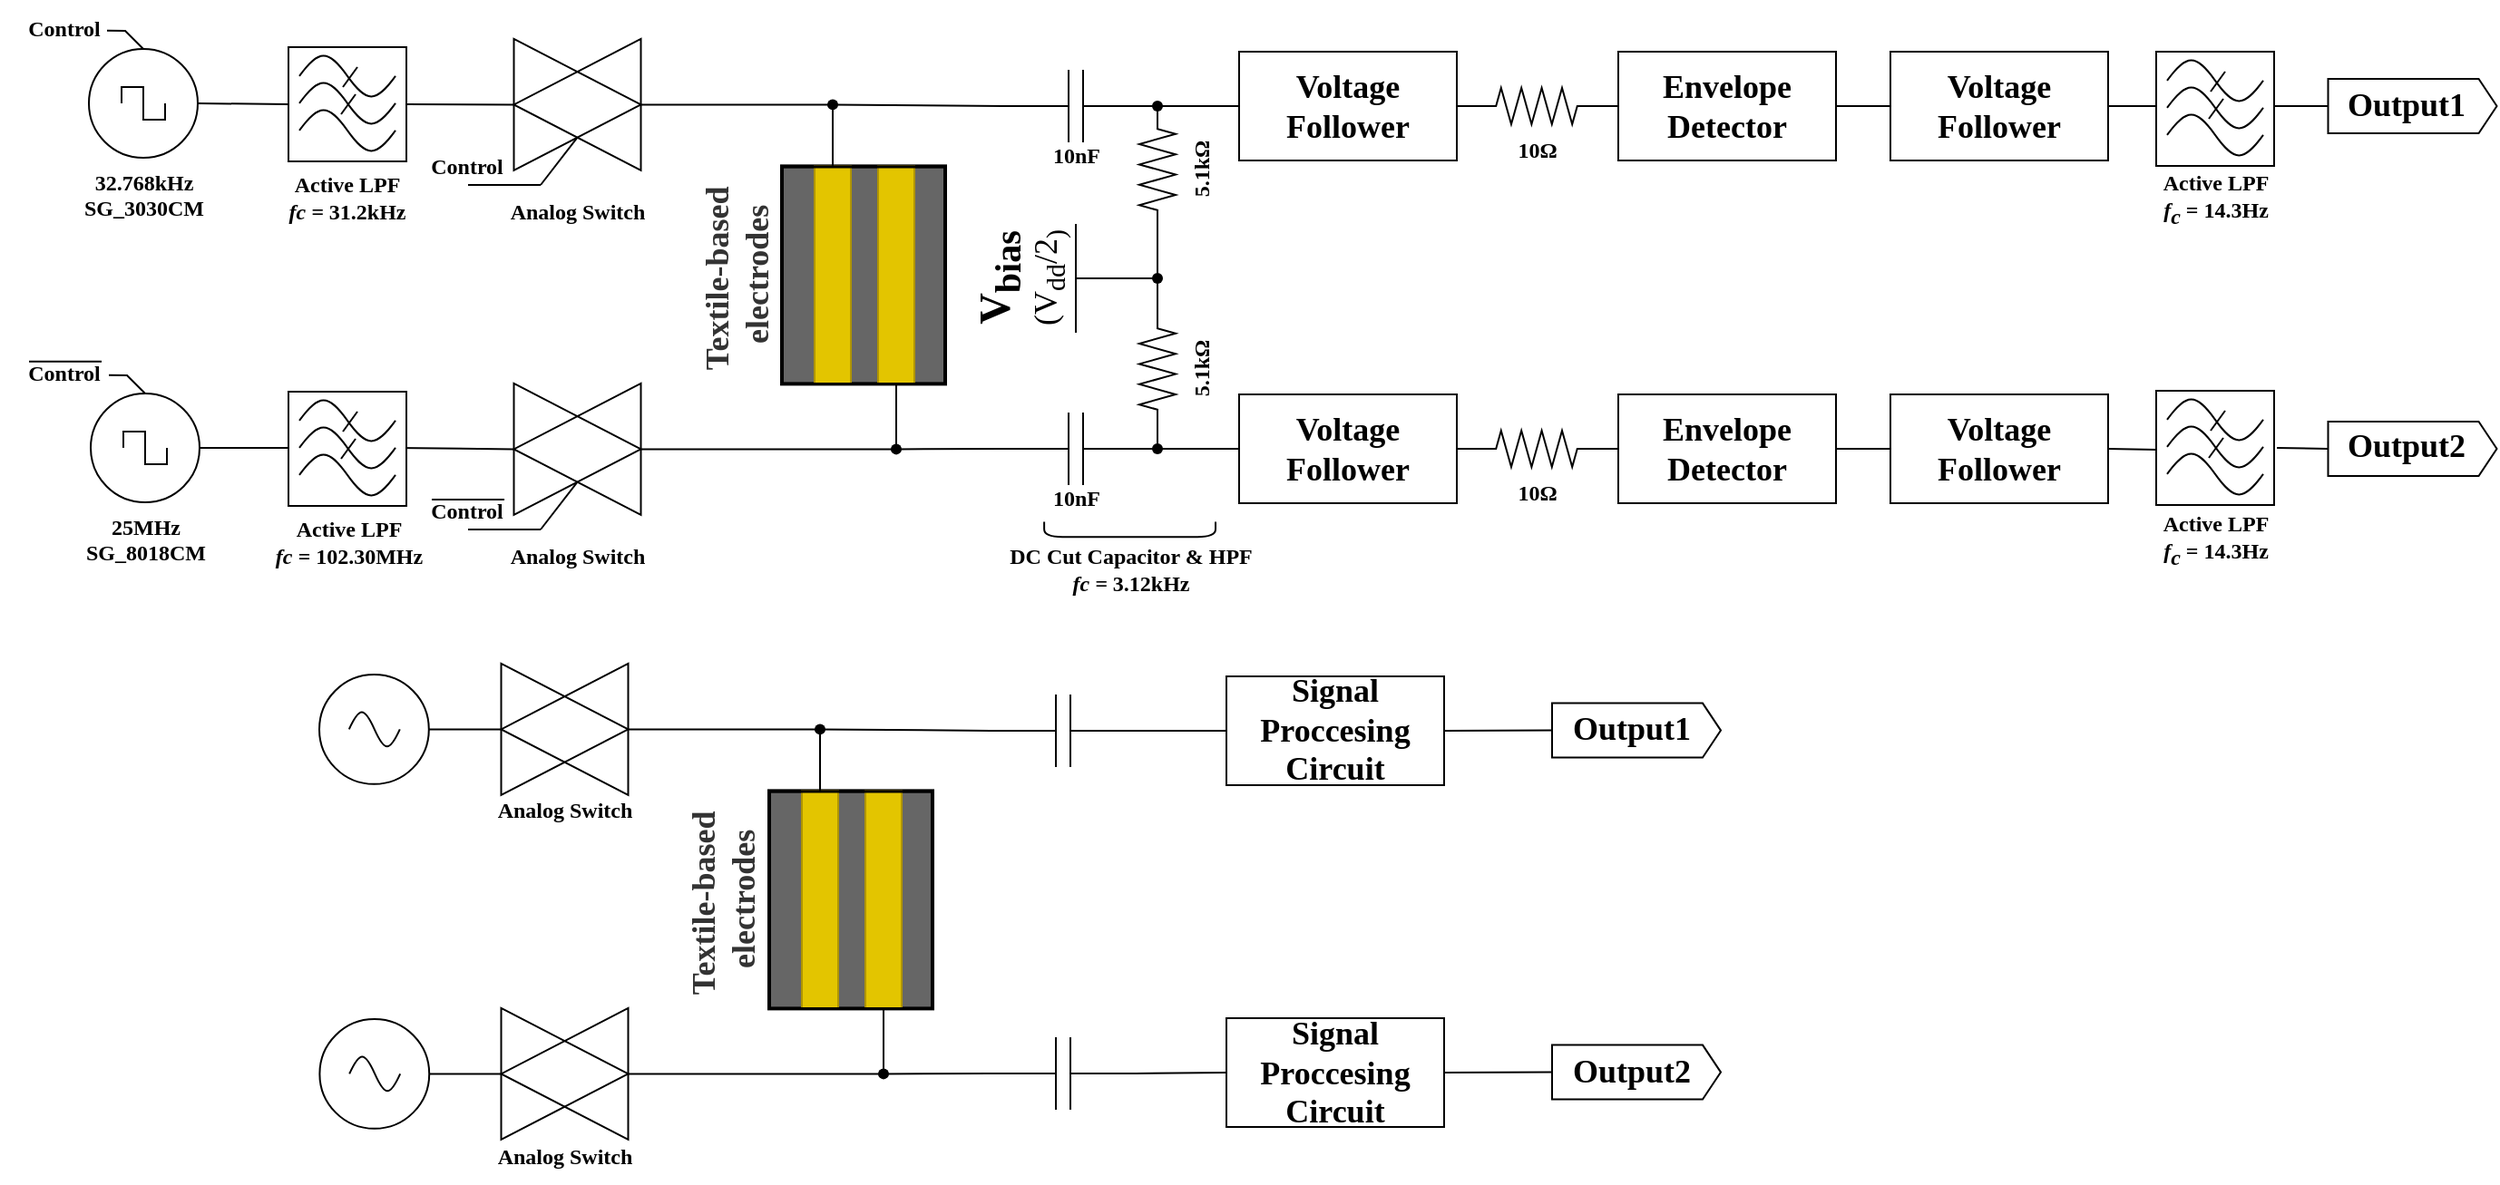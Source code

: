 <mxfile version="21.7.5" type="github">
  <diagram name="Page-1" id="7e0a89b8-554c-2b80-1dc8-d5c74ca68de4">
    <mxGraphModel dx="1430" dy="815" grid="1" gridSize="10" guides="1" tooltips="1" connect="1" arrows="1" fold="1" page="1" pageScale="1" pageWidth="1450" pageHeight="350" background="none" math="0" shadow="0">
      <root>
        <mxCell id="0" />
        <mxCell id="1" parent="0" />
        <mxCell id="sVo7RDJms1JuLm0rQUv_-1" value="&lt;div&gt;&lt;font face=&quot;Century&quot;&gt;&lt;b&gt;32.768kHz&lt;/b&gt;&lt;/font&gt;&lt;/div&gt;&lt;div&gt;&lt;font face=&quot;Century&quot;&gt;&lt;b&gt;SG_3030CM&lt;br&gt;&lt;/b&gt;&lt;/font&gt;&lt;/div&gt;" style="pointerEvents=1;verticalLabelPosition=bottom;shadow=0;dashed=0;align=center;html=1;verticalAlign=top;shape=mxgraph.electrical.signal_sources.source;aspect=fixed;points=[[0.5,0,0],[1,0.5,0],[0.5,1,0],[0,0.5,0]];elSignalType=square;" parent="1" vertex="1">
          <mxGeometry x="93" y="38" width="60" height="60" as="geometry" />
        </mxCell>
        <mxCell id="sVo7RDJms1JuLm0rQUv_-8" value="" style="endArrow=none;html=1;rounded=0;exitX=0.515;exitY=0.583;exitDx=0;exitDy=0;exitPerimeter=0;entryX=0;entryY=0.5;entryDx=0;entryDy=0;" parent="1" source="sVo7RDJms1JuLm0rQUv_-48" target="sVo7RDJms1JuLm0rQUv_-72" edge="1">
          <mxGeometry width="50" height="50" relative="1" as="geometry">
            <mxPoint x="592" y="494.5" as="sourcePoint" />
            <mxPoint x="662" y="494.5" as="targetPoint" />
          </mxGeometry>
        </mxCell>
        <mxCell id="sVo7RDJms1JuLm0rQUv_-14" value="" style="rounded=0;whiteSpace=wrap;html=1;" parent="1" vertex="1">
          <mxGeometry x="203" y="37" width="65" height="63" as="geometry" />
        </mxCell>
        <mxCell id="sVo7RDJms1JuLm0rQUv_-18" value="" style="endArrow=none;html=1;rounded=0;entryX=0;entryY=0.5;entryDx=0;entryDy=0;exitX=1;exitY=0.5;exitDx=0;exitDy=0;exitPerimeter=0;" parent="1" source="sVo7RDJms1JuLm0rQUv_-1" target="sVo7RDJms1JuLm0rQUv_-14" edge="1">
          <mxGeometry width="50" height="50" relative="1" as="geometry">
            <mxPoint x="135" y="168" as="sourcePoint" />
            <mxPoint x="205" y="168" as="targetPoint" />
          </mxGeometry>
        </mxCell>
        <mxCell id="sVo7RDJms1JuLm0rQUv_-20" value="&lt;div&gt;&lt;font face=&quot;Century&quot;&gt;&lt;b&gt;Active LPF&lt;/b&gt;&lt;/font&gt;&lt;/div&gt;&lt;div&gt;&lt;font face=&quot;Century&quot;&gt;&lt;b&gt;&lt;i&gt;fc = &lt;/i&gt;31.2kHz&lt;br&gt;&lt;/b&gt;&lt;/font&gt;&lt;/div&gt;" style="text;html=1;align=center;verticalAlign=middle;resizable=0;points=[];autosize=1;strokeColor=none;fillColor=none;fontFamily=Helvetica;" parent="1" vertex="1">
          <mxGeometry x="185" y="100" width="100" height="40" as="geometry" />
        </mxCell>
        <mxCell id="sVo7RDJms1JuLm0rQUv_-22" value="&lt;b&gt;10nF&lt;/b&gt;" style="pointerEvents=1;verticalLabelPosition=bottom;shadow=0;dashed=0;align=center;html=1;verticalAlign=top;shape=mxgraph.electrical.capacitors.capacitor_1;fontFamily=Century;spacingTop=-7;" parent="1" vertex="1">
          <mxGeometry x="597" y="49.5" width="80" height="40" as="geometry" />
        </mxCell>
        <mxCell id="sVo7RDJms1JuLm0rQUv_-24" value="" style="rounded=0;whiteSpace=wrap;html=1;fontFamily=Helvetica;fillColor=#666666;strokeColor=#000000;fontColor=#ffffff;rotation=90;strokeWidth=2;" parent="1" vertex="1">
          <mxGeometry x="460" y="117.69" width="120" height="90" as="geometry" />
        </mxCell>
        <mxCell id="sVo7RDJms1JuLm0rQUv_-25" value="" style="rounded=0;whiteSpace=wrap;html=1;fontFamily=Helvetica;fillColor=#E3C500;rotation=0;fontColor=#000000;strokeColor=#B09500;" parent="1" vertex="1">
          <mxGeometry x="493" y="102.69" width="20" height="120" as="geometry" />
        </mxCell>
        <mxCell id="sVo7RDJms1JuLm0rQUv_-26" value="" style="rounded=0;whiteSpace=wrap;html=1;fontFamily=Helvetica;fillColor=#E3C500;rotation=0;fontColor=#000000;strokeColor=#B09500;" parent="1" vertex="1">
          <mxGeometry x="528" y="102.69" width="20" height="120" as="geometry" />
        </mxCell>
        <mxCell id="sVo7RDJms1JuLm0rQUv_-30" value="" style="shape=waypoint;sketch=0;fillStyle=solid;size=6;pointerEvents=1;points=[];fillColor=none;resizable=0;rotatable=0;perimeter=centerPerimeter;snapToPoint=1;verticalAlign=top;spacingBottom=0;spacingTop=-5;fontFamily=Verdana;fontSize=12;" parent="1" vertex="1">
          <mxGeometry x="483" y="48.69" width="40" height="40" as="geometry" />
        </mxCell>
        <mxCell id="sVo7RDJms1JuLm0rQUv_-35" value="&lt;b&gt;5.1kΩ&lt;/b&gt;" style="pointerEvents=1;verticalLabelPosition=bottom;shadow=0;dashed=0;align=center;html=1;verticalAlign=top;shape=mxgraph.electrical.resistors.resistor_2;rotation=-90;fontFamily=Century;" parent="1" vertex="1">
          <mxGeometry x="647" y="94.5" width="70" height="20" as="geometry" />
        </mxCell>
        <mxCell id="sVo7RDJms1JuLm0rQUv_-36" value="" style="endArrow=none;html=1;rounded=0;exitDx=0;exitDy=0;exitPerimeter=0;startArrow=none;entryX=0;entryY=0.5;entryDx=0;entryDy=0;" parent="1" source="sVo7RDJms1JuLm0rQUv_-38" target="sVo7RDJms1JuLm0rQUv_-53" edge="1">
          <mxGeometry width="50" height="50" relative="1" as="geometry">
            <mxPoint x="707" y="64.5" as="sourcePoint" />
            <mxPoint x="682" y="-35.5" as="targetPoint" />
          </mxGeometry>
        </mxCell>
        <mxCell id="sVo7RDJms1JuLm0rQUv_-37" value="&lt;b&gt;5.1kΩ&lt;/b&gt;" style="pointerEvents=1;verticalLabelPosition=bottom;shadow=0;dashed=0;align=center;html=1;verticalAlign=top;shape=mxgraph.electrical.resistors.resistor_2;rotation=-90;fontFamily=Century;" parent="1" vertex="1">
          <mxGeometry x="647" y="204.5" width="70" height="20" as="geometry" />
        </mxCell>
        <mxCell id="sVo7RDJms1JuLm0rQUv_-38" value="" style="shape=waypoint;sketch=0;fillStyle=solid;size=6;pointerEvents=1;points=[];fillColor=none;resizable=0;rotatable=0;perimeter=centerPerimeter;snapToPoint=1;verticalAlign=top;spacingBottom=0;spacingTop=-5;fontFamily=Verdana;fontSize=12;" parent="1" vertex="1">
          <mxGeometry x="662" y="49.5" width="40" height="40" as="geometry" />
        </mxCell>
        <mxCell id="sVo7RDJms1JuLm0rQUv_-39" value="" style="endArrow=none;html=1;rounded=0;exitX=1;exitY=0.5;exitDx=0;exitDy=0;exitPerimeter=0;" parent="1" source="sVo7RDJms1JuLm0rQUv_-22" target="sVo7RDJms1JuLm0rQUv_-38" edge="1">
          <mxGeometry width="50" height="50" relative="1" as="geometry">
            <mxPoint x="677" y="69.5" as="sourcePoint" />
            <mxPoint x="797" y="69.5" as="targetPoint" />
          </mxGeometry>
        </mxCell>
        <mxCell id="sVo7RDJms1JuLm0rQUv_-40" value="&lt;div&gt;&lt;font face=&quot;Century&quot;&gt;&lt;b&gt;V&lt;sub&gt;bias&lt;/sub&gt;&lt;/b&gt;&lt;/font&gt;&lt;/div&gt;&lt;div style=&quot;font-size: 18px;&quot;&gt;&lt;font face=&quot;Century&quot;&gt;(V&lt;sub&gt;dd&lt;/sub&gt;/2&lt;sub&gt;)&lt;/sub&gt;&lt;/font&gt;&lt;/div&gt;" style="verticalLabelPosition=top;verticalAlign=bottom;shape=mxgraph.electrical.signal_sources.vdd;shadow=0;dashed=0;align=center;strokeWidth=1;fontSize=24;html=1;flipV=1;fontFamily=Helvetica;fillColor=#663300;rotation=-90;" parent="1" vertex="1">
          <mxGeometry x="627" y="144.5" width="60" height="40" as="geometry" />
        </mxCell>
        <mxCell id="sVo7RDJms1JuLm0rQUv_-43" value="" style="shape=waypoint;sketch=0;fillStyle=solid;size=6;pointerEvents=1;points=[];fillColor=none;resizable=0;rotatable=0;perimeter=centerPerimeter;snapToPoint=1;verticalAlign=top;spacingBottom=0;spacingTop=-5;fontFamily=Verdana;fontSize=12;" parent="1" vertex="1">
          <mxGeometry x="662" y="144.5" width="40" height="40" as="geometry" />
        </mxCell>
        <mxCell id="sVo7RDJms1JuLm0rQUv_-44" value="" style="endArrow=none;html=1;rounded=0;exitX=0.5;exitY=0;exitDx=0;exitDy=0;exitPerimeter=0;" parent="1" source="sVo7RDJms1JuLm0rQUv_-40" target="sVo7RDJms1JuLm0rQUv_-43" edge="1">
          <mxGeometry width="50" height="50" relative="1" as="geometry">
            <mxPoint x="677.0" y="344.5" as="sourcePoint" />
            <mxPoint x="747.0" y="344.5" as="targetPoint" />
          </mxGeometry>
        </mxCell>
        <mxCell id="sVo7RDJms1JuLm0rQUv_-45" value="" style="endArrow=none;html=1;rounded=0;entryX=1;entryY=0.5;entryDx=0;entryDy=0;entryPerimeter=0;" parent="1" source="sVo7RDJms1JuLm0rQUv_-43" target="sVo7RDJms1JuLm0rQUv_-37" edge="1">
          <mxGeometry width="50" height="50" relative="1" as="geometry">
            <mxPoint x="757" y="264.5" as="sourcePoint" />
            <mxPoint x="757" y="214.5" as="targetPoint" />
          </mxGeometry>
        </mxCell>
        <mxCell id="sVo7RDJms1JuLm0rQUv_-46" value="" style="endArrow=none;html=1;rounded=0;entryX=0;entryY=0.5;entryDx=0;entryDy=0;entryPerimeter=0;" parent="1" source="sVo7RDJms1JuLm0rQUv_-43" target="sVo7RDJms1JuLm0rQUv_-35" edge="1">
          <mxGeometry width="50" height="50" relative="1" as="geometry">
            <mxPoint x="757" y="564.5" as="sourcePoint" />
            <mxPoint x="757" y="514.5" as="targetPoint" />
          </mxGeometry>
        </mxCell>
        <mxCell id="sVo7RDJms1JuLm0rQUv_-47" value="" style="endArrow=none;html=1;rounded=0;entryX=0;entryY=0.5;entryDx=0;entryDy=0;entryPerimeter=0;" parent="1" source="sVo7RDJms1JuLm0rQUv_-48" target="sVo7RDJms1JuLm0rQUv_-37" edge="1">
          <mxGeometry width="50" height="50" relative="1" as="geometry">
            <mxPoint x="688.71" y="324.5" as="sourcePoint" />
            <mxPoint x="688.71" y="274.5" as="targetPoint" />
          </mxGeometry>
        </mxCell>
        <mxCell id="sVo7RDJms1JuLm0rQUv_-48" value="" style="shape=waypoint;sketch=0;fillStyle=solid;size=6;pointerEvents=1;points=[];fillColor=none;resizable=0;rotatable=0;perimeter=centerPerimeter;snapToPoint=1;verticalAlign=top;spacingBottom=0;spacingTop=-5;fontFamily=Verdana;fontSize=12;" parent="1" vertex="1">
          <mxGeometry x="662" y="238.5" width="40" height="40" as="geometry" />
        </mxCell>
        <mxCell id="sVo7RDJms1JuLm0rQUv_-50" value="&lt;b&gt;10nF&lt;/b&gt;" style="pointerEvents=1;verticalLabelPosition=bottom;shadow=0;dashed=0;align=center;html=1;verticalAlign=top;shape=mxgraph.electrical.capacitors.capacitor_1;fontFamily=Century;spacingTop=-7;" parent="1" vertex="1">
          <mxGeometry x="597" y="238.5" width="80" height="40" as="geometry" />
        </mxCell>
        <mxCell id="sVo7RDJms1JuLm0rQUv_-51" value="" style="endArrow=none;html=1;rounded=0;entryX=1;entryY=0.5;entryDx=0;entryDy=0;entryPerimeter=0;exitX=0.535;exitY=0.565;exitDx=0;exitDy=0;exitPerimeter=0;" parent="1" source="sVo7RDJms1JuLm0rQUv_-48" target="sVo7RDJms1JuLm0rQUv_-50" edge="1">
          <mxGeometry width="50" height="50" relative="1" as="geometry">
            <mxPoint x="787" y="274.5" as="sourcePoint" />
            <mxPoint x="692" y="259.5" as="targetPoint" />
          </mxGeometry>
        </mxCell>
        <mxCell id="sVo7RDJms1JuLm0rQUv_-52" value="&lt;div&gt;&lt;font face=&quot;Century&quot;&gt;&lt;b&gt;Textile-based&amp;nbsp;&lt;/b&gt;&lt;/font&gt;&lt;/div&gt;&lt;div&gt;&lt;font face=&quot;Century&quot;&gt;&lt;b&gt;electrodes&lt;/b&gt;&lt;/font&gt;&lt;/div&gt;" style="text;html=1;align=center;verticalAlign=middle;resizable=0;points=[];autosize=1;strokeColor=none;fillColor=none;fontSize=18;fontFamily=Helvetica;fontColor=#333333;rotation=-90;" parent="1" vertex="1">
          <mxGeometry x="380" y="132.69" width="140" height="60" as="geometry" />
        </mxCell>
        <mxCell id="sVo7RDJms1JuLm0rQUv_-53" value="&lt;b&gt;Voltage Follower&lt;br&gt;&lt;/b&gt;" style="rounded=0;whiteSpace=wrap;html=1;labelBackgroundColor=none;fontFamily=Century;fontSize=18;fillColor=none;" parent="1" vertex="1">
          <mxGeometry x="727" y="39.5" width="120" height="60" as="geometry" />
        </mxCell>
        <mxCell id="sVo7RDJms1JuLm0rQUv_-54" value="&lt;b&gt;10Ω&lt;/b&gt;" style="pointerEvents=1;verticalLabelPosition=bottom;shadow=0;dashed=0;align=center;html=1;verticalAlign=top;shape=mxgraph.electrical.resistors.resistor_2;fontFamily=Century;" parent="1" vertex="1">
          <mxGeometry x="856" y="59.5" width="70" height="20" as="geometry" />
        </mxCell>
        <mxCell id="sVo7RDJms1JuLm0rQUv_-57" value="&lt;font face=&quot;Century&quot; style=&quot;font-size: 18px;&quot;&gt;&lt;b&gt;Envelope Detector&lt;br&gt;&lt;/b&gt;&lt;/font&gt;" style="rounded=0;whiteSpace=wrap;html=1;labelBackgroundColor=none;fontFamily=Helvetica;fontSize=18;fillColor=none;" parent="1" vertex="1">
          <mxGeometry x="936" y="39.5" width="120" height="60" as="geometry" />
        </mxCell>
        <mxCell id="sVo7RDJms1JuLm0rQUv_-58" value="&lt;font face=&quot;Century&quot;&gt;&lt;b&gt;Voltage Follower&lt;br&gt;&lt;/b&gt;&lt;/font&gt;" style="rounded=0;whiteSpace=wrap;html=1;labelBackgroundColor=none;fontFamily=Helvetica;fontSize=18;fillColor=none;" parent="1" vertex="1">
          <mxGeometry x="1086" y="39.5" width="120" height="60" as="geometry" />
        </mxCell>
        <mxCell id="sVo7RDJms1JuLm0rQUv_-65" value="" style="shape=mxgraph.arrows2.arrow;verticalLabelPosition=bottom;shadow=0;dashed=0;align=center;html=1;verticalAlign=top;strokeWidth=1;dy=0;dx=10;notch=0;labelBackgroundColor=none;fontFamily=Helvetica;fontSize=18;fillColor=none;" parent="1" vertex="1">
          <mxGeometry x="1327.25" y="54.5" width="93" height="30" as="geometry" />
        </mxCell>
        <mxCell id="sVo7RDJms1JuLm0rQUv_-66" value="&lt;font face=&quot;Century&quot;&gt;&lt;b&gt;Output1&lt;/b&gt;&lt;/font&gt;" style="text;html=1;align=center;verticalAlign=middle;resizable=0;points=[];autosize=1;strokeColor=none;fillColor=none;fontSize=18;fontFamily=Helvetica;" parent="1" vertex="1">
          <mxGeometry x="1320.25" y="48.69" width="100" height="40" as="geometry" />
        </mxCell>
        <mxCell id="sVo7RDJms1JuLm0rQUv_-67" value="" style="endArrow=none;html=1;rounded=0;exitX=1;exitY=0.5;exitDx=0;exitDy=0;entryX=0;entryY=0.5;entryDx=0;entryDy=0;entryPerimeter=0;" parent="1" source="sVo7RDJms1JuLm0rQUv_-53" target="sVo7RDJms1JuLm0rQUv_-54" edge="1">
          <mxGeometry width="50" height="50" relative="1" as="geometry">
            <mxPoint x="777" y="204.5" as="sourcePoint" />
            <mxPoint x="847" y="204.5" as="targetPoint" />
          </mxGeometry>
        </mxCell>
        <mxCell id="sVo7RDJms1JuLm0rQUv_-68" value="" style="endArrow=none;html=1;rounded=0;exitX=1;exitY=0.5;exitDx=0;exitDy=0;exitPerimeter=0;entryX=0;entryY=0.5;entryDx=0;entryDy=0;" parent="1" source="sVo7RDJms1JuLm0rQUv_-54" target="sVo7RDJms1JuLm0rQUv_-57" edge="1">
          <mxGeometry width="50" height="50" relative="1" as="geometry">
            <mxPoint x="896" y="153.5" as="sourcePoint" />
            <mxPoint x="966" y="153.5" as="targetPoint" />
          </mxGeometry>
        </mxCell>
        <mxCell id="sVo7RDJms1JuLm0rQUv_-69" value="" style="endArrow=none;html=1;rounded=0;entryX=0;entryY=0.5;entryDx=0;entryDy=0;" parent="1" source="sVo7RDJms1JuLm0rQUv_-57" target="sVo7RDJms1JuLm0rQUv_-58" edge="1">
          <mxGeometry width="50" height="50" relative="1" as="geometry">
            <mxPoint x="906" y="164" as="sourcePoint" />
            <mxPoint x="976" y="164" as="targetPoint" />
          </mxGeometry>
        </mxCell>
        <mxCell id="sVo7RDJms1JuLm0rQUv_-70" value="" style="endArrow=none;html=1;rounded=0;exitX=1;exitY=0.5;exitDx=0;exitDy=0;entryX=0;entryY=0.5;entryDx=0;entryDy=0;" parent="1" source="sVo7RDJms1JuLm0rQUv_-58" edge="1">
          <mxGeometry width="50" height="50" relative="1" as="geometry">
            <mxPoint x="1136" y="134" as="sourcePoint" />
            <mxPoint x="1233" y="69.5" as="targetPoint" />
          </mxGeometry>
        </mxCell>
        <mxCell id="sVo7RDJms1JuLm0rQUv_-71" value="" style="endArrow=none;html=1;rounded=0;exitX=1;exitY=0.5;exitDx=0;exitDy=0;entryX=0;entryY=0.5;entryDx=0;entryDy=0;entryPerimeter=0;" parent="1" target="sVo7RDJms1JuLm0rQUv_-65" edge="1">
          <mxGeometry width="50" height="50" relative="1" as="geometry">
            <mxPoint x="1297.75" y="69.5" as="sourcePoint" />
            <mxPoint x="1301.25" y="174.5" as="targetPoint" />
            <Array as="points" />
          </mxGeometry>
        </mxCell>
        <mxCell id="sVo7RDJms1JuLm0rQUv_-72" value="&lt;b&gt;Voltage Follower&lt;br&gt;&lt;/b&gt;" style="rounded=0;whiteSpace=wrap;html=1;labelBackgroundColor=none;fontFamily=Century;fontSize=18;fillColor=none;" parent="1" vertex="1">
          <mxGeometry x="727" y="228.5" width="120" height="60" as="geometry" />
        </mxCell>
        <mxCell id="sVo7RDJms1JuLm0rQUv_-73" value="&lt;b&gt;10Ω&lt;/b&gt;" style="pointerEvents=1;verticalLabelPosition=bottom;shadow=0;dashed=0;align=center;html=1;verticalAlign=top;shape=mxgraph.electrical.resistors.resistor_2;fontFamily=Century;" parent="1" vertex="1">
          <mxGeometry x="856" y="248.5" width="70" height="20" as="geometry" />
        </mxCell>
        <mxCell id="sVo7RDJms1JuLm0rQUv_-74" value="&lt;font face=&quot;Century&quot;&gt;&lt;b&gt;Envelope Detector&lt;br&gt;&lt;/b&gt;&lt;/font&gt;" style="rounded=0;whiteSpace=wrap;html=1;labelBackgroundColor=none;fontFamily=Helvetica;fontSize=18;fillColor=none;" parent="1" vertex="1">
          <mxGeometry x="936" y="228.5" width="120" height="60" as="geometry" />
        </mxCell>
        <mxCell id="sVo7RDJms1JuLm0rQUv_-75" value="&lt;font face=&quot;Century&quot;&gt;&lt;b&gt;Voltage Follower&lt;br&gt;&lt;/b&gt;&lt;/font&gt;" style="rounded=0;whiteSpace=wrap;html=1;labelBackgroundColor=none;fontFamily=Helvetica;fontSize=18;fillColor=none;" parent="1" vertex="1">
          <mxGeometry x="1086" y="228.5" width="120" height="60" as="geometry" />
        </mxCell>
        <mxCell id="sVo7RDJms1JuLm0rQUv_-81" value="" style="shape=mxgraph.arrows2.arrow;verticalLabelPosition=bottom;shadow=0;dashed=0;align=center;html=1;verticalAlign=top;strokeWidth=1;dy=0;dx=10;notch=0;labelBackgroundColor=none;fontFamily=Helvetica;fontSize=18;fillColor=none;" parent="1" vertex="1">
          <mxGeometry x="1327.25" y="243.5" width="93" height="30" as="geometry" />
        </mxCell>
        <mxCell id="sVo7RDJms1JuLm0rQUv_-82" value="&lt;font face=&quot;Century&quot;&gt;&lt;b&gt;Output2&lt;/b&gt;&lt;/font&gt;" style="text;html=1;align=center;verticalAlign=middle;resizable=0;points=[];autosize=1;strokeColor=none;fillColor=none;fontSize=18;fontFamily=Helvetica;" parent="1" vertex="1">
          <mxGeometry x="1320.25" y="237" width="100" height="40" as="geometry" />
        </mxCell>
        <mxCell id="sVo7RDJms1JuLm0rQUv_-83" value="" style="endArrow=none;html=1;rounded=0;exitX=1;exitY=0.5;exitDx=0;exitDy=0;entryX=0;entryY=0.5;entryDx=0;entryDy=0;entryPerimeter=0;" parent="1" source="sVo7RDJms1JuLm0rQUv_-72" target="sVo7RDJms1JuLm0rQUv_-73" edge="1">
          <mxGeometry width="50" height="50" relative="1" as="geometry">
            <mxPoint x="777" y="394.5" as="sourcePoint" />
            <mxPoint x="847" y="394.5" as="targetPoint" />
          </mxGeometry>
        </mxCell>
        <mxCell id="sVo7RDJms1JuLm0rQUv_-84" value="" style="endArrow=none;html=1;rounded=0;exitX=1;exitY=0.5;exitDx=0;exitDy=0;exitPerimeter=0;entryX=0;entryY=0.5;entryDx=0;entryDy=0;" parent="1" source="sVo7RDJms1JuLm0rQUv_-73" target="sVo7RDJms1JuLm0rQUv_-74" edge="1">
          <mxGeometry width="50" height="50" relative="1" as="geometry">
            <mxPoint x="896" y="343.5" as="sourcePoint" />
            <mxPoint x="966" y="343.5" as="targetPoint" />
          </mxGeometry>
        </mxCell>
        <mxCell id="sVo7RDJms1JuLm0rQUv_-85" value="" style="endArrow=none;html=1;rounded=0;entryX=0;entryY=0.5;entryDx=0;entryDy=0;" parent="1" source="sVo7RDJms1JuLm0rQUv_-74" target="sVo7RDJms1JuLm0rQUv_-75" edge="1">
          <mxGeometry width="50" height="50" relative="1" as="geometry">
            <mxPoint x="906" y="354" as="sourcePoint" />
            <mxPoint x="976" y="354" as="targetPoint" />
          </mxGeometry>
        </mxCell>
        <mxCell id="sVo7RDJms1JuLm0rQUv_-86" value="" style="endArrow=none;html=1;rounded=0;exitX=1;exitY=0.5;exitDx=0;exitDy=0;entryX=0;entryY=0.5;entryDx=0;entryDy=0;" parent="1" source="sVo7RDJms1JuLm0rQUv_-75" edge="1">
          <mxGeometry width="50" height="50" relative="1" as="geometry">
            <mxPoint x="1136" y="324" as="sourcePoint" />
            <mxPoint x="1232.75" y="259" as="targetPoint" />
          </mxGeometry>
        </mxCell>
        <mxCell id="sVo7RDJms1JuLm0rQUv_-87" value="" style="endArrow=none;html=1;rounded=0;entryX=0;entryY=0.5;entryDx=0;entryDy=0;entryPerimeter=0;exitX=1.142;exitY=0.017;exitDx=0;exitDy=0;exitPerimeter=0;" parent="1" source="lxvawcKPhnMLxQlRj4R8-42" target="sVo7RDJms1JuLm0rQUv_-81" edge="1">
          <mxGeometry width="50" height="50" relative="1" as="geometry">
            <mxPoint x="1297.5" y="259" as="sourcePoint" />
            <mxPoint x="1301.25" y="364.5" as="targetPoint" />
          </mxGeometry>
        </mxCell>
        <mxCell id="530qpDRSOnJtIDgYeNtD-1" value="&lt;div&gt;&lt;font face=&quot;Century&quot;&gt;&lt;b&gt;25MHz&lt;/b&gt;&lt;/font&gt;&lt;/div&gt;&lt;div&gt;&lt;font face=&quot;Century&quot;&gt;&lt;b&gt;SG_8018CM&lt;br&gt;&lt;/b&gt;&lt;/font&gt;&lt;/div&gt;" style="pointerEvents=1;verticalLabelPosition=bottom;shadow=0;dashed=0;align=center;html=1;verticalAlign=top;shape=mxgraph.electrical.signal_sources.source;aspect=fixed;points=[[0.5,0,0],[1,0.5,0],[0.5,1,0],[0,0.5,0]];elSignalType=square;" parent="1" vertex="1">
          <mxGeometry x="94" y="228" width="60" height="60" as="geometry" />
        </mxCell>
        <mxCell id="530qpDRSOnJtIDgYeNtD-7" value="" style="endArrow=none;html=1;rounded=0;exitX=1;exitY=0.5;exitDx=0;exitDy=0;exitPerimeter=0;entryX=-0.113;entryY=0;entryDx=0;entryDy=0;entryPerimeter=0;" parent="1" source="530qpDRSOnJtIDgYeNtD-1" target="lxvawcKPhnMLxQlRj4R8-29" edge="1">
          <mxGeometry width="50" height="50" relative="1" as="geometry">
            <mxPoint x="164" y="273" as="sourcePoint" />
            <mxPoint x="194.75" y="258" as="targetPoint" />
          </mxGeometry>
        </mxCell>
        <mxCell id="530qpDRSOnJtIDgYeNtD-23" value="" style="verticalLabelPosition=bottom;verticalAlign=top;html=1;shape=mxgraph.basic.acute_triangle;dx=0.5;rotation=90;" parent="1" vertex="1">
          <mxGeometry x="326" y="33.69" width="72.5" height="70" as="geometry" />
        </mxCell>
        <mxCell id="530qpDRSOnJtIDgYeNtD-24" value="" style="endArrow=none;html=1;rounded=0;exitX=0.5;exitY=1;exitDx=0;exitDy=0;exitPerimeter=0;" parent="1" source="530qpDRSOnJtIDgYeNtD-28" target="sVo7RDJms1JuLm0rQUv_-30" edge="1">
          <mxGeometry width="50" height="50" relative="1" as="geometry">
            <mxPoint x="377.25" y="54.94" as="sourcePoint" />
            <mxPoint x="432.25" y="68.44" as="targetPoint" />
          </mxGeometry>
        </mxCell>
        <mxCell id="530qpDRSOnJtIDgYeNtD-25" value="" style="endArrow=none;html=1;rounded=0;entryX=0;entryY=0;entryDx=36.25;entryDy=0;entryPerimeter=0;exitX=1;exitY=0.5;exitDx=0;exitDy=0;" parent="1" source="sVo7RDJms1JuLm0rQUv_-14" target="530qpDRSOnJtIDgYeNtD-28" edge="1">
          <mxGeometry width="50" height="50" relative="1" as="geometry">
            <mxPoint x="292.25" y="68.44" as="sourcePoint" />
            <mxPoint x="312.25" y="54.94" as="targetPoint" />
          </mxGeometry>
        </mxCell>
        <mxCell id="530qpDRSOnJtIDgYeNtD-26" value="" style="endArrow=none;html=1;rounded=0;" parent="1" edge="1">
          <mxGeometry width="50" height="50" relative="1" as="geometry">
            <mxPoint x="302" y="113" as="sourcePoint" />
            <mxPoint x="342" y="113" as="targetPoint" />
          </mxGeometry>
        </mxCell>
        <mxCell id="530qpDRSOnJtIDgYeNtD-27" value="" style="endArrow=none;html=1;rounded=0;entryX=0;entryY=0;entryDx=18.125;entryDy=35;entryPerimeter=0;" parent="1" target="530qpDRSOnJtIDgYeNtD-28" edge="1">
          <mxGeometry width="50" height="50" relative="1" as="geometry">
            <mxPoint x="342" y="113" as="sourcePoint" />
            <mxPoint x="362.25" y="142.44" as="targetPoint" />
          </mxGeometry>
        </mxCell>
        <mxCell id="530qpDRSOnJtIDgYeNtD-28" value="" style="verticalLabelPosition=bottom;verticalAlign=top;html=1;shape=mxgraph.basic.acute_triangle;dx=0.5;rotation=-90;" parent="1" vertex="1">
          <mxGeometry x="326" y="33.69" width="72.5" height="70" as="geometry" />
        </mxCell>
        <mxCell id="530qpDRSOnJtIDgYeNtD-29" value="" style="endArrow=none;html=1;rounded=0;exitX=0;exitY=0;exitDx=54.375;exitDy=35;exitPerimeter=0;entryX=0.5;entryY=1;entryDx=0;entryDy=0;entryPerimeter=0;" parent="1" source="530qpDRSOnJtIDgYeNtD-23" target="530qpDRSOnJtIDgYeNtD-28" edge="1">
          <mxGeometry width="50" height="50" relative="1" as="geometry">
            <mxPoint x="406.63" y="92.445" as="sourcePoint" />
            <mxPoint x="557.88" y="109.32" as="targetPoint" />
          </mxGeometry>
        </mxCell>
        <mxCell id="530qpDRSOnJtIDgYeNtD-30" value="" style="endArrow=none;html=1;rounded=0;exitX=0;exitY=0;exitDx=54.375;exitDy=35;exitPerimeter=0;entryX=0.5;entryY=1;entryDx=0;entryDy=0;entryPerimeter=0;" parent="1" source="530qpDRSOnJtIDgYeNtD-28" target="530qpDRSOnJtIDgYeNtD-28" edge="1">
          <mxGeometry width="50" height="50" relative="1" as="geometry">
            <mxPoint x="389.75" y="14.94" as="sourcePoint" />
            <mxPoint x="432.25" y="42.44" as="targetPoint" />
          </mxGeometry>
        </mxCell>
        <mxCell id="530qpDRSOnJtIDgYeNtD-49" value="&lt;b&gt;&lt;font face=&quot;Century&quot;&gt;Analog Switch&lt;/font&gt;&lt;/b&gt;" style="text;html=1;align=center;verticalAlign=middle;resizable=0;points=[];autosize=1;strokeColor=none;fillColor=none;fontFamily=Helvetica;" parent="1" vertex="1">
          <mxGeometry x="307.25" y="113" width="110" height="30" as="geometry" />
        </mxCell>
        <mxCell id="530qpDRSOnJtIDgYeNtD-50" value="&lt;font face=&quot;Century&quot;&gt;&lt;b&gt;Control&lt;/b&gt;&lt;/font&gt;" style="text;html=1;align=center;verticalAlign=middle;resizable=0;points=[];autosize=1;strokeColor=none;fillColor=none;fontFamily=Helvetica;" parent="1" vertex="1">
          <mxGeometry x="265.75" y="88" width="70" height="30" as="geometry" />
        </mxCell>
        <mxCell id="530qpDRSOnJtIDgYeNtD-51" value="" style="endArrow=none;html=1;rounded=0;entryX=0.5;entryY=0;entryDx=0;entryDy=0;entryPerimeter=0;" parent="1" target="sVo7RDJms1JuLm0rQUv_-1" edge="1">
          <mxGeometry width="50" height="50" relative="1" as="geometry">
            <mxPoint x="103" y="27.84" as="sourcePoint" />
            <mxPoint x="143" y="27.84" as="targetPoint" />
            <Array as="points">
              <mxPoint x="113" y="28" />
            </Array>
          </mxGeometry>
        </mxCell>
        <mxCell id="530qpDRSOnJtIDgYeNtD-53" value="&lt;font&gt;&lt;b&gt;Control&lt;/b&gt;&lt;/font&gt;" style="text;html=1;align=center;verticalAlign=middle;resizable=0;points=[];autosize=1;strokeColor=none;fillColor=none;fontFamily=Century;" parent="1" vertex="1">
          <mxGeometry x="44" y="11.5" width="70" height="30" as="geometry" />
        </mxCell>
        <mxCell id="530qpDRSOnJtIDgYeNtD-54" value="" style="endArrow=none;html=1;rounded=0;entryX=0.5;entryY=0;entryDx=0;entryDy=0;entryPerimeter=0;" parent="1" edge="1">
          <mxGeometry width="50" height="50" relative="1" as="geometry">
            <mxPoint x="104" y="217.84" as="sourcePoint" />
            <mxPoint x="124" y="228" as="targetPoint" />
            <Array as="points">
              <mxPoint x="114" y="218" />
            </Array>
          </mxGeometry>
        </mxCell>
        <mxCell id="530qpDRSOnJtIDgYeNtD-55" value="&lt;font face=&quot;Century&quot;&gt;&lt;b&gt;Control&lt;/b&gt;&lt;/font&gt;" style="text;html=1;align=center;verticalAlign=middle;resizable=0;points=[];autosize=1;strokeColor=none;fillColor=none;fontFamily=Century;" parent="1" vertex="1">
          <mxGeometry x="44" y="202" width="70" height="30" as="geometry" />
        </mxCell>
        <mxCell id="530qpDRSOnJtIDgYeNtD-57" value="" style="endArrow=none;html=1;rounded=0;exitX=0.438;exitY=0.582;exitDx=0;exitDy=0;exitPerimeter=0;entryX=0.5;entryY=0;entryDx=0;entryDy=0;" parent="1" source="sVo7RDJms1JuLm0rQUv_-30" target="sVo7RDJms1JuLm0rQUv_-25" edge="1">
          <mxGeometry width="50" height="50" relative="1" as="geometry">
            <mxPoint x="465" y="79" as="sourcePoint" />
            <mxPoint x="509" y="79" as="targetPoint" />
          </mxGeometry>
        </mxCell>
        <mxCell id="530qpDRSOnJtIDgYeNtD-58" value="" style="endArrow=none;html=1;rounded=0;exitX=0.562;exitY=0.512;exitDx=0;exitDy=0;exitPerimeter=0;entryX=0;entryY=0.5;entryDx=0;entryDy=0;entryPerimeter=0;" parent="1" source="sVo7RDJms1JuLm0rQUv_-30" target="sVo7RDJms1JuLm0rQUv_-22" edge="1">
          <mxGeometry width="50" height="50" relative="1" as="geometry">
            <mxPoint x="459" y="79" as="sourcePoint" />
            <mxPoint x="569" y="69" as="targetPoint" />
          </mxGeometry>
        </mxCell>
        <mxCell id="530qpDRSOnJtIDgYeNtD-68" value="" style="shape=waypoint;sketch=0;fillStyle=solid;size=6;pointerEvents=1;points=[];fillColor=none;resizable=0;rotatable=0;perimeter=centerPerimeter;snapToPoint=1;verticalAlign=top;spacingBottom=0;spacingTop=-5;fontFamily=Verdana;fontSize=12;" parent="1" vertex="1">
          <mxGeometry x="518" y="238.69" width="40" height="40" as="geometry" />
        </mxCell>
        <mxCell id="530qpDRSOnJtIDgYeNtD-69" value="" style="verticalLabelPosition=bottom;verticalAlign=top;html=1;shape=mxgraph.basic.acute_triangle;dx=0.5;rotation=90;" parent="1" vertex="1">
          <mxGeometry x="326" y="223.69" width="72.5" height="70" as="geometry" />
        </mxCell>
        <mxCell id="530qpDRSOnJtIDgYeNtD-70" value="" style="endArrow=none;html=1;rounded=0;exitX=0.5;exitY=1;exitDx=0;exitDy=0;exitPerimeter=0;entryX=0.141;entryY=0.927;entryDx=0;entryDy=0;entryPerimeter=0;" parent="1" source="530qpDRSOnJtIDgYeNtD-74" target="530qpDRSOnJtIDgYeNtD-68" edge="1">
          <mxGeometry width="50" height="50" relative="1" as="geometry">
            <mxPoint x="377.25" y="244.94" as="sourcePoint" />
            <mxPoint x="432.25" y="258.44" as="targetPoint" />
          </mxGeometry>
        </mxCell>
        <mxCell id="530qpDRSOnJtIDgYeNtD-71" value="" style="endArrow=none;html=1;rounded=0;entryX=0;entryY=0;entryDx=36.25;entryDy=0;entryPerimeter=0;exitX=1;exitY=0.5;exitDx=0;exitDy=0;" parent="1" target="530qpDRSOnJtIDgYeNtD-74" edge="1">
          <mxGeometry width="50" height="50" relative="1" as="geometry">
            <mxPoint x="262.25" y="258" as="sourcePoint" />
            <mxPoint x="312.25" y="244.94" as="targetPoint" />
          </mxGeometry>
        </mxCell>
        <mxCell id="530qpDRSOnJtIDgYeNtD-72" value="" style="endArrow=none;html=1;rounded=0;" parent="1" edge="1">
          <mxGeometry width="50" height="50" relative="1" as="geometry">
            <mxPoint x="302" y="303" as="sourcePoint" />
            <mxPoint x="342" y="303" as="targetPoint" />
          </mxGeometry>
        </mxCell>
        <mxCell id="530qpDRSOnJtIDgYeNtD-73" value="" style="endArrow=none;html=1;rounded=0;entryX=0;entryY=0;entryDx=18.125;entryDy=35;entryPerimeter=0;" parent="1" target="530qpDRSOnJtIDgYeNtD-74" edge="1">
          <mxGeometry width="50" height="50" relative="1" as="geometry">
            <mxPoint x="342" y="303" as="sourcePoint" />
            <mxPoint x="362.25" y="332.44" as="targetPoint" />
          </mxGeometry>
        </mxCell>
        <mxCell id="530qpDRSOnJtIDgYeNtD-74" value="" style="verticalLabelPosition=bottom;verticalAlign=top;html=1;shape=mxgraph.basic.acute_triangle;dx=0.5;rotation=-90;" parent="1" vertex="1">
          <mxGeometry x="326" y="223.69" width="72.5" height="70" as="geometry" />
        </mxCell>
        <mxCell id="530qpDRSOnJtIDgYeNtD-75" value="" style="endArrow=none;html=1;rounded=0;exitX=0;exitY=0;exitDx=54.375;exitDy=35;exitPerimeter=0;entryX=0.5;entryY=1;entryDx=0;entryDy=0;entryPerimeter=0;" parent="1" source="530qpDRSOnJtIDgYeNtD-69" target="530qpDRSOnJtIDgYeNtD-74" edge="1">
          <mxGeometry width="50" height="50" relative="1" as="geometry">
            <mxPoint x="406.63" y="282.445" as="sourcePoint" />
            <mxPoint x="557.88" y="299.32" as="targetPoint" />
          </mxGeometry>
        </mxCell>
        <mxCell id="530qpDRSOnJtIDgYeNtD-76" value="" style="endArrow=none;html=1;rounded=0;exitX=0;exitY=0;exitDx=54.375;exitDy=35;exitPerimeter=0;entryX=0.5;entryY=1;entryDx=0;entryDy=0;entryPerimeter=0;" parent="1" source="530qpDRSOnJtIDgYeNtD-74" target="530qpDRSOnJtIDgYeNtD-74" edge="1">
          <mxGeometry width="50" height="50" relative="1" as="geometry">
            <mxPoint x="389.75" y="204.94" as="sourcePoint" />
            <mxPoint x="432.25" y="232.44" as="targetPoint" />
          </mxGeometry>
        </mxCell>
        <mxCell id="530qpDRSOnJtIDgYeNtD-77" value="&lt;b&gt;&lt;font face=&quot;Century&quot;&gt;Analog Switch&lt;/font&gt;&lt;/b&gt;" style="text;html=1;align=center;verticalAlign=middle;resizable=0;points=[];autosize=1;strokeColor=none;fillColor=none;fontFamily=Helvetica;" parent="1" vertex="1">
          <mxGeometry x="307.25" y="303" width="110" height="30" as="geometry" />
        </mxCell>
        <mxCell id="530qpDRSOnJtIDgYeNtD-78" value="&lt;font face=&quot;Century&quot;&gt;&lt;b&gt;Control&lt;/b&gt;&lt;/font&gt;" style="text;html=1;align=center;verticalAlign=middle;resizable=0;points=[];autosize=1;strokeColor=none;fillColor=none;fontFamily=Helvetica;" parent="1" vertex="1">
          <mxGeometry x="265.75" y="278" width="70" height="30" as="geometry" />
        </mxCell>
        <mxCell id="530qpDRSOnJtIDgYeNtD-79" value="" style="endArrow=none;html=1;rounded=0;exitX=0.5;exitY=1;exitDx=0;exitDy=0;" parent="1" source="sVo7RDJms1JuLm0rQUv_-26" target="530qpDRSOnJtIDgYeNtD-68" edge="1">
          <mxGeometry width="50" height="50" relative="1" as="geometry">
            <mxPoint x="540" y="263" as="sourcePoint" />
            <mxPoint x="500" y="293" as="targetPoint" />
          </mxGeometry>
        </mxCell>
        <mxCell id="530qpDRSOnJtIDgYeNtD-80" value="" style="endArrow=none;html=1;rounded=0;exitX=0.542;exitY=0.561;exitDx=0;exitDy=0;exitPerimeter=0;entryX=0;entryY=0.5;entryDx=0;entryDy=0;entryPerimeter=0;" parent="1" source="530qpDRSOnJtIDgYeNtD-68" target="sVo7RDJms1JuLm0rQUv_-50" edge="1">
          <mxGeometry width="50" height="50" relative="1" as="geometry">
            <mxPoint x="499" y="270.07" as="sourcePoint" />
            <mxPoint x="559" y="259" as="targetPoint" />
          </mxGeometry>
        </mxCell>
        <mxCell id="530qpDRSOnJtIDgYeNtD-81" value="" style="endArrow=none;html=1;rounded=0;" parent="1" edge="1">
          <mxGeometry width="50" height="50" relative="1" as="geometry">
            <mxPoint x="60" y="210.38" as="sourcePoint" />
            <mxPoint x="100" y="210.38" as="targetPoint" />
          </mxGeometry>
        </mxCell>
        <mxCell id="530qpDRSOnJtIDgYeNtD-82" value="" style="endArrow=none;html=1;rounded=0;" parent="1" edge="1">
          <mxGeometry width="50" height="50" relative="1" as="geometry">
            <mxPoint x="282" y="286.5" as="sourcePoint" />
            <mxPoint x="322" y="286.5" as="targetPoint" />
          </mxGeometry>
        </mxCell>
        <mxCell id="530qpDRSOnJtIDgYeNtD-83" value="&lt;div&gt;&lt;font face=&quot;Century&quot;&gt;&lt;b&gt;Active LPF&lt;/b&gt;&lt;/font&gt;&lt;/div&gt;&lt;div&gt;&lt;font face=&quot;Century&quot;&gt;&lt;b&gt;&lt;i&gt;fc = &lt;/i&gt;102.30MHz&lt;br&gt;&lt;/b&gt;&lt;/font&gt;&lt;/div&gt;" style="text;html=1;align=center;verticalAlign=middle;resizable=0;points=[];autosize=1;strokeColor=none;fillColor=none;fontFamily=Helvetica;" parent="1" vertex="1">
          <mxGeometry x="180.75" y="290" width="110" height="40" as="geometry" />
        </mxCell>
        <mxCell id="530qpDRSOnJtIDgYeNtD-91" value="&lt;div style=&quot;font-size: 12px;&quot;&gt;&lt;b style=&quot;font-size: 12px;&quot;&gt;Active LPF&lt;/b&gt;&lt;/div&gt;&lt;div style=&quot;font-size: 12px;&quot;&gt;&lt;b style=&quot;font-size: 12px;&quot;&gt;&lt;i style=&quot;font-size: 12px;&quot;&gt;f&lt;sub style=&quot;font-size: 12px;&quot;&gt;c&lt;/sub&gt; &lt;/i&gt;= 14.3Hz&lt;br style=&quot;font-size: 12px;&quot;&gt;&lt;/b&gt;&lt;/div&gt;" style="text;html=1;align=center;verticalAlign=middle;resizable=0;points=[];autosize=1;strokeColor=none;fillColor=none;fontSize=12;fontFamily=Century;" parent="1" vertex="1">
          <mxGeometry x="1219.75" y="100.5" width="90" height="40" as="geometry" />
        </mxCell>
        <mxCell id="lxvawcKPhnMLxQlRj4R8-2" value="" style="pointerEvents=1;verticalLabelPosition=bottom;shadow=0;dashed=0;align=center;html=1;verticalAlign=top;shape=mxgraph.electrical.waveforms.sine_wave;" parent="1" vertex="1">
          <mxGeometry x="209" y="38" width="53" height="30" as="geometry" />
        </mxCell>
        <mxCell id="lxvawcKPhnMLxQlRj4R8-6" value="" style="pointerEvents=1;verticalLabelPosition=bottom;shadow=0;dashed=0;align=center;html=1;verticalAlign=top;shape=mxgraph.electrical.waveforms.sine_wave;" parent="1" vertex="1">
          <mxGeometry x="209" y="53" width="53" height="30" as="geometry" />
        </mxCell>
        <mxCell id="lxvawcKPhnMLxQlRj4R8-7" value="" style="pointerEvents=1;verticalLabelPosition=bottom;shadow=0;dashed=0;align=center;html=1;verticalAlign=top;shape=mxgraph.electrical.waveforms.sine_wave;" parent="1" vertex="1">
          <mxGeometry x="209" y="68" width="53" height="30" as="geometry" />
        </mxCell>
        <mxCell id="lxvawcKPhnMLxQlRj4R8-11" value="" style="endArrow=none;html=1;rounded=0;" parent="1" edge="1">
          <mxGeometry width="50" height="50" relative="1" as="geometry">
            <mxPoint x="233" y="59" as="sourcePoint" />
            <mxPoint x="241" y="48" as="targetPoint" />
          </mxGeometry>
        </mxCell>
        <mxCell id="lxvawcKPhnMLxQlRj4R8-17" value="" style="endArrow=none;html=1;rounded=0;" parent="1" edge="1">
          <mxGeometry width="50" height="50" relative="1" as="geometry">
            <mxPoint x="232" y="74" as="sourcePoint" />
            <mxPoint x="240" y="63" as="targetPoint" />
          </mxGeometry>
        </mxCell>
        <mxCell id="lxvawcKPhnMLxQlRj4R8-26" value="" style="rounded=0;whiteSpace=wrap;html=1;" parent="1" vertex="1">
          <mxGeometry x="203" y="227" width="65" height="63" as="geometry" />
        </mxCell>
        <mxCell id="lxvawcKPhnMLxQlRj4R8-27" value="" style="pointerEvents=1;verticalLabelPosition=bottom;shadow=0;dashed=0;align=center;html=1;verticalAlign=top;shape=mxgraph.electrical.waveforms.sine_wave;" parent="1" vertex="1">
          <mxGeometry x="209" y="228" width="53" height="30" as="geometry" />
        </mxCell>
        <mxCell id="lxvawcKPhnMLxQlRj4R8-28" value="" style="pointerEvents=1;verticalLabelPosition=bottom;shadow=0;dashed=0;align=center;html=1;verticalAlign=top;shape=mxgraph.electrical.waveforms.sine_wave;" parent="1" vertex="1">
          <mxGeometry x="209" y="243" width="53" height="30" as="geometry" />
        </mxCell>
        <mxCell id="lxvawcKPhnMLxQlRj4R8-29" value="" style="pointerEvents=1;verticalLabelPosition=bottom;shadow=0;dashed=0;align=center;html=1;verticalAlign=top;shape=mxgraph.electrical.waveforms.sine_wave;" parent="1" vertex="1">
          <mxGeometry x="209" y="258" width="53" height="30" as="geometry" />
        </mxCell>
        <mxCell id="lxvawcKPhnMLxQlRj4R8-30" value="" style="endArrow=none;html=1;rounded=0;" parent="1" edge="1">
          <mxGeometry width="50" height="50" relative="1" as="geometry">
            <mxPoint x="233" y="249" as="sourcePoint" />
            <mxPoint x="241" y="238" as="targetPoint" />
          </mxGeometry>
        </mxCell>
        <mxCell id="lxvawcKPhnMLxQlRj4R8-31" value="" style="endArrow=none;html=1;rounded=0;" parent="1" edge="1">
          <mxGeometry width="50" height="50" relative="1" as="geometry">
            <mxPoint x="232" y="264" as="sourcePoint" />
            <mxPoint x="240" y="253" as="targetPoint" />
          </mxGeometry>
        </mxCell>
        <mxCell id="lxvawcKPhnMLxQlRj4R8-32" value="" style="rounded=0;whiteSpace=wrap;html=1;" parent="1" vertex="1">
          <mxGeometry x="1232.5" y="39.5" width="65" height="63" as="geometry" />
        </mxCell>
        <mxCell id="lxvawcKPhnMLxQlRj4R8-33" value="" style="pointerEvents=1;verticalLabelPosition=bottom;shadow=0;dashed=0;align=center;html=1;verticalAlign=top;shape=mxgraph.electrical.waveforms.sine_wave;" parent="1" vertex="1">
          <mxGeometry x="1238.5" y="40.5" width="53" height="30" as="geometry" />
        </mxCell>
        <mxCell id="lxvawcKPhnMLxQlRj4R8-34" value="" style="pointerEvents=1;verticalLabelPosition=bottom;shadow=0;dashed=0;align=center;html=1;verticalAlign=top;shape=mxgraph.electrical.waveforms.sine_wave;" parent="1" vertex="1">
          <mxGeometry x="1238.5" y="55.5" width="53" height="30" as="geometry" />
        </mxCell>
        <mxCell id="lxvawcKPhnMLxQlRj4R8-35" value="" style="pointerEvents=1;verticalLabelPosition=bottom;shadow=0;dashed=0;align=center;html=1;verticalAlign=top;shape=mxgraph.electrical.waveforms.sine_wave;" parent="1" vertex="1">
          <mxGeometry x="1238.5" y="70.5" width="53" height="30" as="geometry" />
        </mxCell>
        <mxCell id="lxvawcKPhnMLxQlRj4R8-36" value="" style="endArrow=none;html=1;rounded=0;" parent="1" edge="1">
          <mxGeometry width="50" height="50" relative="1" as="geometry">
            <mxPoint x="1262.5" y="61.5" as="sourcePoint" />
            <mxPoint x="1270.5" y="50.5" as="targetPoint" />
          </mxGeometry>
        </mxCell>
        <mxCell id="lxvawcKPhnMLxQlRj4R8-37" value="" style="endArrow=none;html=1;rounded=0;" parent="1" edge="1">
          <mxGeometry width="50" height="50" relative="1" as="geometry">
            <mxPoint x="1261.5" y="76.5" as="sourcePoint" />
            <mxPoint x="1269.5" y="65.5" as="targetPoint" />
          </mxGeometry>
        </mxCell>
        <mxCell id="lxvawcKPhnMLxQlRj4R8-38" value="&lt;div style=&quot;font-size: 12px;&quot;&gt;&lt;b style=&quot;font-size: 12px;&quot;&gt;Active LPF&lt;/b&gt;&lt;/div&gt;&lt;div style=&quot;font-size: 12px;&quot;&gt;&lt;b style=&quot;font-size: 12px;&quot;&gt;&lt;i style=&quot;font-size: 12px;&quot;&gt;f&lt;sub style=&quot;font-size: 12px;&quot;&gt;c&lt;/sub&gt; &lt;/i&gt;= 14.3Hz&lt;br style=&quot;font-size: 12px;&quot;&gt;&lt;/b&gt;&lt;/div&gt;" style="text;html=1;align=center;verticalAlign=middle;resizable=0;points=[];autosize=1;strokeColor=none;fillColor=none;fontSize=12;fontFamily=Century;" parent="1" vertex="1">
          <mxGeometry x="1219.75" y="288.5" width="90" height="40" as="geometry" />
        </mxCell>
        <mxCell id="lxvawcKPhnMLxQlRj4R8-39" value="" style="rounded=0;whiteSpace=wrap;html=1;" parent="1" vertex="1">
          <mxGeometry x="1232.5" y="226.5" width="65" height="63" as="geometry" />
        </mxCell>
        <mxCell id="lxvawcKPhnMLxQlRj4R8-40" value="" style="pointerEvents=1;verticalLabelPosition=bottom;shadow=0;dashed=0;align=center;html=1;verticalAlign=top;shape=mxgraph.electrical.waveforms.sine_wave;" parent="1" vertex="1">
          <mxGeometry x="1238.5" y="227.5" width="53" height="30" as="geometry" />
        </mxCell>
        <mxCell id="lxvawcKPhnMLxQlRj4R8-41" value="" style="pointerEvents=1;verticalLabelPosition=bottom;shadow=0;dashed=0;align=center;html=1;verticalAlign=top;shape=mxgraph.electrical.waveforms.sine_wave;" parent="1" vertex="1">
          <mxGeometry x="1238.5" y="242.5" width="53" height="30" as="geometry" />
        </mxCell>
        <mxCell id="lxvawcKPhnMLxQlRj4R8-42" value="" style="pointerEvents=1;verticalLabelPosition=bottom;shadow=0;dashed=0;align=center;html=1;verticalAlign=top;shape=mxgraph.electrical.waveforms.sine_wave;" parent="1" vertex="1">
          <mxGeometry x="1238.5" y="257.5" width="53" height="30" as="geometry" />
        </mxCell>
        <mxCell id="lxvawcKPhnMLxQlRj4R8-43" value="" style="endArrow=none;html=1;rounded=0;" parent="1" edge="1">
          <mxGeometry width="50" height="50" relative="1" as="geometry">
            <mxPoint x="1262.5" y="248.5" as="sourcePoint" />
            <mxPoint x="1270.5" y="237.5" as="targetPoint" />
          </mxGeometry>
        </mxCell>
        <mxCell id="lxvawcKPhnMLxQlRj4R8-44" value="" style="endArrow=none;html=1;rounded=0;" parent="1" edge="1">
          <mxGeometry width="50" height="50" relative="1" as="geometry">
            <mxPoint x="1261.5" y="263.5" as="sourcePoint" />
            <mxPoint x="1269.5" y="252.5" as="targetPoint" />
          </mxGeometry>
        </mxCell>
        <mxCell id="L9CJhqhdHeU-BLgVQLnI-1" value="" style="endArrow=none;html=1;rounded=0;entryX=0;entryY=0;entryDx=0;entryDy=0;exitX=0;exitY=1;exitDx=0;exitDy=0;strokeWidth=1.5;" parent="1" source="sVo7RDJms1JuLm0rQUv_-24" target="sVo7RDJms1JuLm0rQUv_-24" edge="1">
          <mxGeometry width="50" height="50" relative="1" as="geometry">
            <mxPoint x="472" y="80" as="sourcePoint" />
            <mxPoint x="582" y="80" as="targetPoint" />
          </mxGeometry>
        </mxCell>
        <mxCell id="L9CJhqhdHeU-BLgVQLnI-3" value="" style="endArrow=none;html=1;rounded=0;entryX=0;entryY=0;entryDx=0;entryDy=0;exitX=0;exitY=1;exitDx=0;exitDy=0;strokeWidth=1.5;" parent="1" edge="1">
          <mxGeometry width="50" height="50" relative="1" as="geometry">
            <mxPoint x="475" y="222.46" as="sourcePoint" />
            <mxPoint x="565" y="222.46" as="targetPoint" />
          </mxGeometry>
        </mxCell>
        <mxCell id="L9CJhqhdHeU-BLgVQLnI-5" value="" style="shape=curlyBracket;whiteSpace=wrap;html=1;rounded=1;labelPosition=left;verticalLabelPosition=middle;align=right;verticalAlign=middle;rotation=-90;size=0;" parent="1" vertex="1">
          <mxGeometry x="662.57" y="255.7" width="8.43" height="94.45" as="geometry" />
        </mxCell>
        <mxCell id="L9CJhqhdHeU-BLgVQLnI-6" value="&lt;div&gt;&lt;font face=&quot;Century&quot;&gt;&lt;b&gt;DC Cut Capacitor &amp;amp; HPF&lt;br&gt;&lt;/b&gt;&lt;/font&gt;&lt;/div&gt;&lt;div&gt;&lt;font face=&quot;Century&quot;&gt;&lt;b&gt;&lt;i&gt;fc = &lt;/i&gt;3.12kHz&lt;br&gt;&lt;/b&gt;&lt;/font&gt;&lt;/div&gt;" style="text;html=1;align=center;verticalAlign=middle;resizable=0;points=[];autosize=1;strokeColor=none;fillColor=none;fontFamily=Helvetica;" parent="1" vertex="1">
          <mxGeometry x="581.79" y="305" width="170" height="40" as="geometry" />
        </mxCell>
        <mxCell id="RxnZcE_f6Mh04UVKwM8g-6" value="" style="pointerEvents=1;verticalLabelPosition=bottom;shadow=0;dashed=0;align=center;html=1;verticalAlign=top;shape=mxgraph.electrical.capacitors.capacitor_1;fontFamily=Century;spacingTop=-7;" vertex="1" parent="1">
          <mxGeometry x="590" y="394" width="80" height="40" as="geometry" />
        </mxCell>
        <mxCell id="RxnZcE_f6Mh04UVKwM8g-7" value="" style="rounded=0;whiteSpace=wrap;html=1;fontFamily=Helvetica;fillColor=#666666;strokeColor=#000000;fontColor=#ffffff;rotation=90;strokeWidth=2;" vertex="1" parent="1">
          <mxGeometry x="453" y="462.19" width="120" height="90" as="geometry" />
        </mxCell>
        <mxCell id="RxnZcE_f6Mh04UVKwM8g-8" value="" style="rounded=0;whiteSpace=wrap;html=1;fontFamily=Helvetica;fillColor=#E3C500;rotation=0;fontColor=#000000;strokeColor=#B09500;" vertex="1" parent="1">
          <mxGeometry x="486" y="447.19" width="20" height="120" as="geometry" />
        </mxCell>
        <mxCell id="RxnZcE_f6Mh04UVKwM8g-9" value="" style="rounded=0;whiteSpace=wrap;html=1;fontFamily=Helvetica;fillColor=#E3C500;rotation=0;fontColor=#000000;strokeColor=#B09500;" vertex="1" parent="1">
          <mxGeometry x="521" y="447.19" width="20" height="120" as="geometry" />
        </mxCell>
        <mxCell id="RxnZcE_f6Mh04UVKwM8g-10" value="" style="shape=waypoint;sketch=0;fillStyle=solid;size=6;pointerEvents=1;points=[];fillColor=none;resizable=0;rotatable=0;perimeter=centerPerimeter;snapToPoint=1;verticalAlign=top;spacingBottom=0;spacingTop=-5;fontFamily=Verdana;fontSize=12;" vertex="1" parent="1">
          <mxGeometry x="476" y="393.19" width="40" height="40" as="geometry" />
        </mxCell>
        <mxCell id="RxnZcE_f6Mh04UVKwM8g-12" value="" style="endArrow=none;html=1;rounded=0;exitDx=0;exitDy=0;exitPerimeter=0;startArrow=none;entryX=0;entryY=0.5;entryDx=0;entryDy=0;exitX=1;exitY=0.5;" edge="1" parent="1" source="RxnZcE_f6Mh04UVKwM8g-6" target="RxnZcE_f6Mh04UVKwM8g-26">
          <mxGeometry width="50" height="50" relative="1" as="geometry">
            <mxPoint x="675" y="414" as="sourcePoint" />
            <mxPoint x="675" y="309" as="targetPoint" />
          </mxGeometry>
        </mxCell>
        <mxCell id="RxnZcE_f6Mh04UVKwM8g-23" value="" style="pointerEvents=1;verticalLabelPosition=bottom;shadow=0;dashed=0;align=center;html=1;verticalAlign=top;shape=mxgraph.electrical.capacitors.capacitor_1;fontFamily=Century;spacingTop=-7;" vertex="1" parent="1">
          <mxGeometry x="590" y="583" width="80" height="40" as="geometry" />
        </mxCell>
        <mxCell id="RxnZcE_f6Mh04UVKwM8g-25" value="&lt;div&gt;&lt;font face=&quot;Century&quot;&gt;&lt;b&gt;Textile-based&amp;nbsp;&lt;/b&gt;&lt;/font&gt;&lt;/div&gt;&lt;div&gt;&lt;font face=&quot;Century&quot;&gt;&lt;b&gt;electrodes&lt;/b&gt;&lt;/font&gt;&lt;/div&gt;" style="text;html=1;align=center;verticalAlign=middle;resizable=0;points=[];autosize=1;strokeColor=none;fillColor=none;fontSize=18;fontFamily=Helvetica;fontColor=#333333;rotation=-90;" vertex="1" parent="1">
          <mxGeometry x="373" y="477.19" width="140" height="60" as="geometry" />
        </mxCell>
        <mxCell id="RxnZcE_f6Mh04UVKwM8g-26" value="&lt;b&gt;Signal Proccesing Circuit&lt;br&gt;&lt;/b&gt;" style="rounded=0;whiteSpace=wrap;html=1;labelBackgroundColor=none;fontFamily=Century;fontSize=18;fillColor=none;" vertex="1" parent="1">
          <mxGeometry x="720" y="384" width="120" height="60" as="geometry" />
        </mxCell>
        <mxCell id="RxnZcE_f6Mh04UVKwM8g-30" value="" style="shape=mxgraph.arrows2.arrow;verticalLabelPosition=bottom;shadow=0;dashed=0;align=center;html=1;verticalAlign=top;strokeWidth=1;dy=0;dx=10;notch=0;labelBackgroundColor=none;fontFamily=Helvetica;fontSize=18;fillColor=none;" vertex="1" parent="1">
          <mxGeometry x="899.5" y="398.81" width="93" height="30" as="geometry" />
        </mxCell>
        <mxCell id="RxnZcE_f6Mh04UVKwM8g-31" value="&lt;font face=&quot;Century&quot;&gt;&lt;b&gt;Output1&lt;/b&gt;&lt;/font&gt;" style="text;html=1;align=center;verticalAlign=middle;resizable=0;points=[];autosize=1;strokeColor=none;fillColor=none;fontSize=18;fontFamily=Helvetica;" vertex="1" parent="1">
          <mxGeometry x="892.5" y="393" width="100" height="40" as="geometry" />
        </mxCell>
        <mxCell id="RxnZcE_f6Mh04UVKwM8g-36" value="" style="endArrow=none;html=1;rounded=0;exitX=1;exitY=0.5;exitDx=0;exitDy=0;entryX=0;entryY=0.5;entryDx=0;entryDy=0;entryPerimeter=0;" edge="1" parent="1" target="RxnZcE_f6Mh04UVKwM8g-30" source="RxnZcE_f6Mh04UVKwM8g-26">
          <mxGeometry width="50" height="50" relative="1" as="geometry">
            <mxPoint x="870" y="414.81" as="sourcePoint" />
            <mxPoint x="873.5" y="519.81" as="targetPoint" />
            <Array as="points" />
          </mxGeometry>
        </mxCell>
        <mxCell id="RxnZcE_f6Mh04UVKwM8g-50" value="" style="verticalLabelPosition=bottom;verticalAlign=top;html=1;shape=mxgraph.basic.acute_triangle;dx=0.5;rotation=90;" vertex="1" parent="1">
          <mxGeometry x="319" y="378.19" width="72.5" height="70" as="geometry" />
        </mxCell>
        <mxCell id="RxnZcE_f6Mh04UVKwM8g-51" value="" style="endArrow=none;html=1;rounded=0;exitX=0.5;exitY=1;exitDx=0;exitDy=0;exitPerimeter=0;" edge="1" parent="1" source="RxnZcE_f6Mh04UVKwM8g-55" target="RxnZcE_f6Mh04UVKwM8g-10">
          <mxGeometry width="50" height="50" relative="1" as="geometry">
            <mxPoint x="370.25" y="399.44" as="sourcePoint" />
            <mxPoint x="425.25" y="412.94" as="targetPoint" />
          </mxGeometry>
        </mxCell>
        <mxCell id="RxnZcE_f6Mh04UVKwM8g-52" value="" style="endArrow=none;html=1;rounded=0;entryX=0;entryY=0;entryDx=36.25;entryDy=0;entryPerimeter=0;exitX=1;exitY=0.5;exitDx=0;exitDy=0;" edge="1" parent="1" source="RxnZcE_f6Mh04UVKwM8g-111" target="RxnZcE_f6Mh04UVKwM8g-55">
          <mxGeometry width="50" height="50" relative="1" as="geometry">
            <mxPoint x="261" y="413" as="sourcePoint" />
            <mxPoint x="305.25" y="399.44" as="targetPoint" />
          </mxGeometry>
        </mxCell>
        <mxCell id="RxnZcE_f6Mh04UVKwM8g-55" value="" style="verticalLabelPosition=bottom;verticalAlign=top;html=1;shape=mxgraph.basic.acute_triangle;dx=0.5;rotation=-90;" vertex="1" parent="1">
          <mxGeometry x="319" y="378.19" width="72.5" height="70" as="geometry" />
        </mxCell>
        <mxCell id="RxnZcE_f6Mh04UVKwM8g-56" value="" style="endArrow=none;html=1;rounded=0;exitX=0;exitY=0;exitDx=54.375;exitDy=35;exitPerimeter=0;entryX=0.5;entryY=1;entryDx=0;entryDy=0;entryPerimeter=0;" edge="1" parent="1" source="RxnZcE_f6Mh04UVKwM8g-50" target="RxnZcE_f6Mh04UVKwM8g-55">
          <mxGeometry width="50" height="50" relative="1" as="geometry">
            <mxPoint x="399.63" y="436.945" as="sourcePoint" />
            <mxPoint x="550.88" y="453.82" as="targetPoint" />
          </mxGeometry>
        </mxCell>
        <mxCell id="RxnZcE_f6Mh04UVKwM8g-57" value="" style="endArrow=none;html=1;rounded=0;exitX=0;exitY=0;exitDx=54.375;exitDy=35;exitPerimeter=0;entryX=0.5;entryY=1;entryDx=0;entryDy=0;entryPerimeter=0;" edge="1" parent="1" source="RxnZcE_f6Mh04UVKwM8g-55" target="RxnZcE_f6Mh04UVKwM8g-55">
          <mxGeometry width="50" height="50" relative="1" as="geometry">
            <mxPoint x="382.75" y="359.44" as="sourcePoint" />
            <mxPoint x="425.25" y="386.94" as="targetPoint" />
          </mxGeometry>
        </mxCell>
        <mxCell id="RxnZcE_f6Mh04UVKwM8g-58" value="&lt;b&gt;&lt;font face=&quot;Century&quot;&gt;Analog Switch&lt;/font&gt;&lt;/b&gt;" style="text;html=1;align=center;verticalAlign=middle;resizable=0;points=[];autosize=1;strokeColor=none;fillColor=none;fontFamily=Helvetica;" vertex="1" parent="1">
          <mxGeometry x="300.25" y="442.5" width="110" height="30" as="geometry" />
        </mxCell>
        <mxCell id="RxnZcE_f6Mh04UVKwM8g-64" value="" style="endArrow=none;html=1;rounded=0;exitX=0.438;exitY=0.582;exitDx=0;exitDy=0;exitPerimeter=0;entryX=0.5;entryY=0;entryDx=0;entryDy=0;" edge="1" parent="1" source="RxnZcE_f6Mh04UVKwM8g-10" target="RxnZcE_f6Mh04UVKwM8g-8">
          <mxGeometry width="50" height="50" relative="1" as="geometry">
            <mxPoint x="458" y="423.5" as="sourcePoint" />
            <mxPoint x="502" y="423.5" as="targetPoint" />
          </mxGeometry>
        </mxCell>
        <mxCell id="RxnZcE_f6Mh04UVKwM8g-65" value="" style="endArrow=none;html=1;rounded=0;exitX=0.562;exitY=0.512;exitDx=0;exitDy=0;exitPerimeter=0;entryX=0;entryY=0.5;entryDx=0;entryDy=0;entryPerimeter=0;" edge="1" parent="1" source="RxnZcE_f6Mh04UVKwM8g-10" target="RxnZcE_f6Mh04UVKwM8g-6">
          <mxGeometry width="50" height="50" relative="1" as="geometry">
            <mxPoint x="452" y="423.5" as="sourcePoint" />
            <mxPoint x="562" y="413.5" as="targetPoint" />
          </mxGeometry>
        </mxCell>
        <mxCell id="RxnZcE_f6Mh04UVKwM8g-66" value="" style="shape=waypoint;sketch=0;fillStyle=solid;size=6;pointerEvents=1;points=[];fillColor=none;resizable=0;rotatable=0;perimeter=centerPerimeter;snapToPoint=1;verticalAlign=top;spacingBottom=0;spacingTop=-5;fontFamily=Verdana;fontSize=12;" vertex="1" parent="1">
          <mxGeometry x="511" y="583.19" width="40" height="40" as="geometry" />
        </mxCell>
        <mxCell id="RxnZcE_f6Mh04UVKwM8g-67" value="" style="verticalLabelPosition=bottom;verticalAlign=top;html=1;shape=mxgraph.basic.acute_triangle;dx=0.5;rotation=90;" vertex="1" parent="1">
          <mxGeometry x="319" y="568.19" width="72.5" height="70" as="geometry" />
        </mxCell>
        <mxCell id="RxnZcE_f6Mh04UVKwM8g-68" value="" style="endArrow=none;html=1;rounded=0;exitX=0.5;exitY=1;exitDx=0;exitDy=0;exitPerimeter=0;entryX=0.141;entryY=0.927;entryDx=0;entryDy=0;entryPerimeter=0;" edge="1" parent="1" source="RxnZcE_f6Mh04UVKwM8g-72" target="RxnZcE_f6Mh04UVKwM8g-66">
          <mxGeometry width="50" height="50" relative="1" as="geometry">
            <mxPoint x="370.25" y="589.44" as="sourcePoint" />
            <mxPoint x="425.25" y="602.94" as="targetPoint" />
          </mxGeometry>
        </mxCell>
        <mxCell id="RxnZcE_f6Mh04UVKwM8g-72" value="" style="verticalLabelPosition=bottom;verticalAlign=top;html=1;shape=mxgraph.basic.acute_triangle;dx=0.5;rotation=-90;" vertex="1" parent="1">
          <mxGeometry x="319" y="568.19" width="72.5" height="70" as="geometry" />
        </mxCell>
        <mxCell id="RxnZcE_f6Mh04UVKwM8g-73" value="" style="endArrow=none;html=1;rounded=0;exitX=0;exitY=0;exitDx=54.375;exitDy=35;exitPerimeter=0;entryX=0.5;entryY=1;entryDx=0;entryDy=0;entryPerimeter=0;" edge="1" parent="1" source="RxnZcE_f6Mh04UVKwM8g-67" target="RxnZcE_f6Mh04UVKwM8g-72">
          <mxGeometry width="50" height="50" relative="1" as="geometry">
            <mxPoint x="399.63" y="626.945" as="sourcePoint" />
            <mxPoint x="550.88" y="643.82" as="targetPoint" />
          </mxGeometry>
        </mxCell>
        <mxCell id="RxnZcE_f6Mh04UVKwM8g-74" value="" style="endArrow=none;html=1;rounded=0;exitX=0;exitY=0;exitDx=54.375;exitDy=35;exitPerimeter=0;entryX=0.5;entryY=1;entryDx=0;entryDy=0;entryPerimeter=0;" edge="1" parent="1" source="RxnZcE_f6Mh04UVKwM8g-72" target="RxnZcE_f6Mh04UVKwM8g-72">
          <mxGeometry width="50" height="50" relative="1" as="geometry">
            <mxPoint x="382.75" y="549.44" as="sourcePoint" />
            <mxPoint x="425.25" y="576.94" as="targetPoint" />
          </mxGeometry>
        </mxCell>
        <mxCell id="RxnZcE_f6Mh04UVKwM8g-75" value="&lt;b&gt;&lt;font face=&quot;Century&quot;&gt;Analog Switch&lt;/font&gt;&lt;/b&gt;" style="text;html=1;align=center;verticalAlign=middle;resizable=0;points=[];autosize=1;strokeColor=none;fillColor=none;fontFamily=Helvetica;" vertex="1" parent="1">
          <mxGeometry x="300.25" y="633.5" width="110" height="30" as="geometry" />
        </mxCell>
        <mxCell id="RxnZcE_f6Mh04UVKwM8g-77" value="" style="endArrow=none;html=1;rounded=0;exitX=0.5;exitY=1;exitDx=0;exitDy=0;" edge="1" parent="1" source="RxnZcE_f6Mh04UVKwM8g-9" target="RxnZcE_f6Mh04UVKwM8g-66">
          <mxGeometry width="50" height="50" relative="1" as="geometry">
            <mxPoint x="533" y="607.5" as="sourcePoint" />
            <mxPoint x="493" y="637.5" as="targetPoint" />
          </mxGeometry>
        </mxCell>
        <mxCell id="RxnZcE_f6Mh04UVKwM8g-78" value="" style="endArrow=none;html=1;rounded=0;exitX=0.542;exitY=0.561;exitDx=0;exitDy=0;exitPerimeter=0;entryX=0;entryY=0.5;entryDx=0;entryDy=0;entryPerimeter=0;" edge="1" parent="1" source="RxnZcE_f6Mh04UVKwM8g-66" target="RxnZcE_f6Mh04UVKwM8g-23">
          <mxGeometry width="50" height="50" relative="1" as="geometry">
            <mxPoint x="492" y="614.57" as="sourcePoint" />
            <mxPoint x="552" y="603.5" as="targetPoint" />
          </mxGeometry>
        </mxCell>
        <mxCell id="RxnZcE_f6Mh04UVKwM8g-107" value="" style="endArrow=none;html=1;rounded=0;entryX=0;entryY=0;entryDx=0;entryDy=0;exitX=0;exitY=1;exitDx=0;exitDy=0;strokeWidth=1.5;" edge="1" parent="1" source="RxnZcE_f6Mh04UVKwM8g-7" target="RxnZcE_f6Mh04UVKwM8g-7">
          <mxGeometry width="50" height="50" relative="1" as="geometry">
            <mxPoint x="465" y="424.5" as="sourcePoint" />
            <mxPoint x="575" y="424.5" as="targetPoint" />
          </mxGeometry>
        </mxCell>
        <mxCell id="RxnZcE_f6Mh04UVKwM8g-108" value="" style="endArrow=none;html=1;rounded=0;entryX=0;entryY=0;entryDx=0;entryDy=0;exitX=0;exitY=1;exitDx=0;exitDy=0;strokeWidth=1.5;" edge="1" parent="1">
          <mxGeometry width="50" height="50" relative="1" as="geometry">
            <mxPoint x="468" y="566.96" as="sourcePoint" />
            <mxPoint x="558" y="566.96" as="targetPoint" />
          </mxGeometry>
        </mxCell>
        <mxCell id="RxnZcE_f6Mh04UVKwM8g-111" value="" style="ellipse;whiteSpace=wrap;html=1;aspect=fixed;" vertex="1" parent="1">
          <mxGeometry x="220" y="382.99" width="60.4" height="60.4" as="geometry" />
        </mxCell>
        <mxCell id="RxnZcE_f6Mh04UVKwM8g-112" value="" style="pointerEvents=1;verticalLabelPosition=bottom;shadow=0;dashed=0;align=center;html=1;verticalAlign=top;shape=mxgraph.electrical.waveforms.sine_wave;" vertex="1" parent="1">
          <mxGeometry x="236.4" y="400.54" width="28" height="25.31" as="geometry" />
        </mxCell>
        <mxCell id="RxnZcE_f6Mh04UVKwM8g-113" value="" style="endArrow=none;html=1;rounded=0;entryX=0;entryY=0;entryDx=36.25;entryDy=0;entryPerimeter=0;exitX=1;exitY=0.5;exitDx=0;exitDy=0;" edge="1" parent="1" source="RxnZcE_f6Mh04UVKwM8g-114" target="RxnZcE_f6Mh04UVKwM8g-72">
          <mxGeometry width="50" height="50" relative="1" as="geometry">
            <mxPoint x="244" y="602.81" as="sourcePoint" />
            <mxPoint x="303" y="602.81" as="targetPoint" />
          </mxGeometry>
        </mxCell>
        <mxCell id="RxnZcE_f6Mh04UVKwM8g-114" value="" style="ellipse;whiteSpace=wrap;html=1;aspect=fixed;" vertex="1" parent="1">
          <mxGeometry x="220.2" y="573" width="60.4" height="60.4" as="geometry" />
        </mxCell>
        <mxCell id="RxnZcE_f6Mh04UVKwM8g-115" value="" style="pointerEvents=1;verticalLabelPosition=bottom;shadow=0;dashed=0;align=center;html=1;verticalAlign=top;shape=mxgraph.electrical.waveforms.sine_wave;" vertex="1" parent="1">
          <mxGeometry x="236.6" y="590.55" width="28" height="25.31" as="geometry" />
        </mxCell>
        <mxCell id="RxnZcE_f6Mh04UVKwM8g-116" value="" style="endArrow=none;html=1;rounded=0;exitDx=0;exitDy=0;exitPerimeter=0;startArrow=none;entryX=0;entryY=0.5;entryDx=0;entryDy=0;exitX=1;exitY=0.5;" edge="1" parent="1" target="RxnZcE_f6Mh04UVKwM8g-117" source="RxnZcE_f6Mh04UVKwM8g-23">
          <mxGeometry width="50" height="50" relative="1" as="geometry">
            <mxPoint x="696" y="603" as="sourcePoint" />
            <mxPoint x="701" y="498" as="targetPoint" />
          </mxGeometry>
        </mxCell>
        <mxCell id="RxnZcE_f6Mh04UVKwM8g-117" value="&lt;b&gt;Signal Proccesing Circuit&lt;br&gt;&lt;/b&gt;" style="rounded=0;whiteSpace=wrap;html=1;labelBackgroundColor=none;fontFamily=Century;fontSize=18;fillColor=none;" vertex="1" parent="1">
          <mxGeometry x="720" y="572.5" width="120" height="60" as="geometry" />
        </mxCell>
        <mxCell id="RxnZcE_f6Mh04UVKwM8g-120" value="" style="shape=mxgraph.arrows2.arrow;verticalLabelPosition=bottom;shadow=0;dashed=0;align=center;html=1;verticalAlign=top;strokeWidth=1;dy=0;dx=10;notch=0;labelBackgroundColor=none;fontFamily=Helvetica;fontSize=18;fillColor=none;" vertex="1" parent="1">
          <mxGeometry x="899.5" y="587.31" width="93" height="30" as="geometry" />
        </mxCell>
        <mxCell id="RxnZcE_f6Mh04UVKwM8g-121" value="&lt;font face=&quot;Century&quot;&gt;&lt;b&gt;Output2&lt;/b&gt;&lt;/font&gt;" style="text;html=1;align=center;verticalAlign=middle;resizable=0;points=[];autosize=1;strokeColor=none;fillColor=none;fontSize=18;fontFamily=Helvetica;" vertex="1" parent="1">
          <mxGeometry x="892.5" y="581.5" width="100" height="40" as="geometry" />
        </mxCell>
        <mxCell id="RxnZcE_f6Mh04UVKwM8g-122" value="" style="endArrow=none;html=1;rounded=0;exitX=1;exitY=0.5;exitDx=0;exitDy=0;entryX=0;entryY=0.5;entryDx=0;entryDy=0;entryPerimeter=0;" edge="1" parent="1" target="RxnZcE_f6Mh04UVKwM8g-120" source="RxnZcE_f6Mh04UVKwM8g-117">
          <mxGeometry width="50" height="50" relative="1" as="geometry">
            <mxPoint x="847" y="603.5" as="sourcePoint" />
            <mxPoint x="880.5" y="709.31" as="targetPoint" />
            <Array as="points" />
          </mxGeometry>
        </mxCell>
      </root>
    </mxGraphModel>
  </diagram>
</mxfile>
